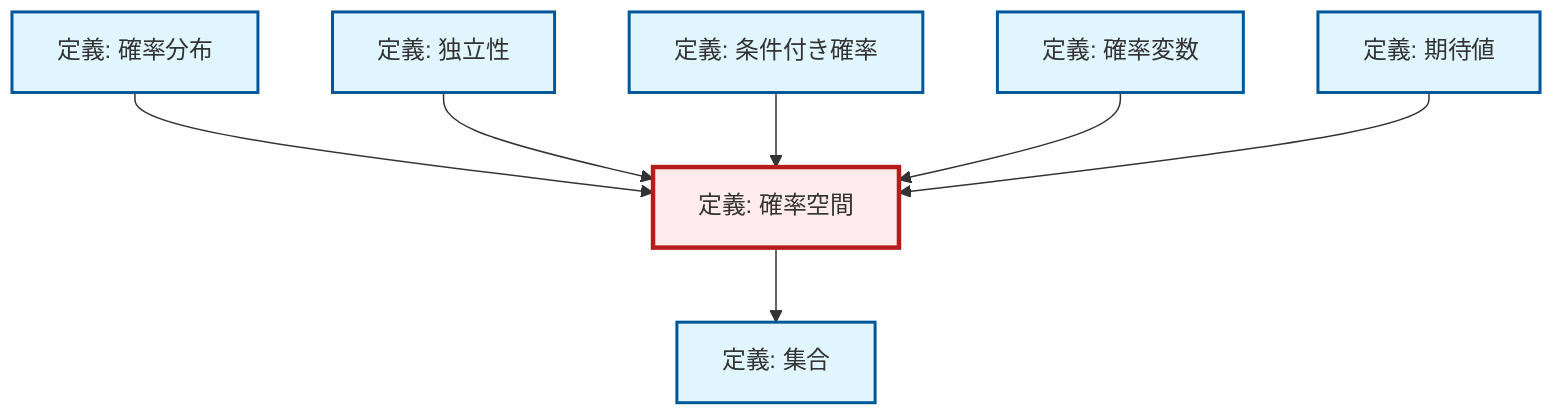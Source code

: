 graph TD
    classDef definition fill:#e1f5fe,stroke:#01579b,stroke-width:2px
    classDef theorem fill:#f3e5f5,stroke:#4a148c,stroke-width:2px
    classDef axiom fill:#fff3e0,stroke:#e65100,stroke-width:2px
    classDef example fill:#e8f5e9,stroke:#1b5e20,stroke-width:2px
    classDef current fill:#ffebee,stroke:#b71c1c,stroke-width:3px
    def-expectation["定義: 期待値"]:::definition
    def-probability-distribution["定義: 確率分布"]:::definition
    def-independence["定義: 独立性"]:::definition
    def-set["定義: 集合"]:::definition
    def-random-variable["定義: 確率変数"]:::definition
    def-probability-space["定義: 確率空間"]:::definition
    def-conditional-probability["定義: 条件付き確率"]:::definition
    def-probability-distribution --> def-probability-space
    def-independence --> def-probability-space
    def-conditional-probability --> def-probability-space
    def-random-variable --> def-probability-space
    def-expectation --> def-probability-space
    def-probability-space --> def-set
    class def-probability-space current